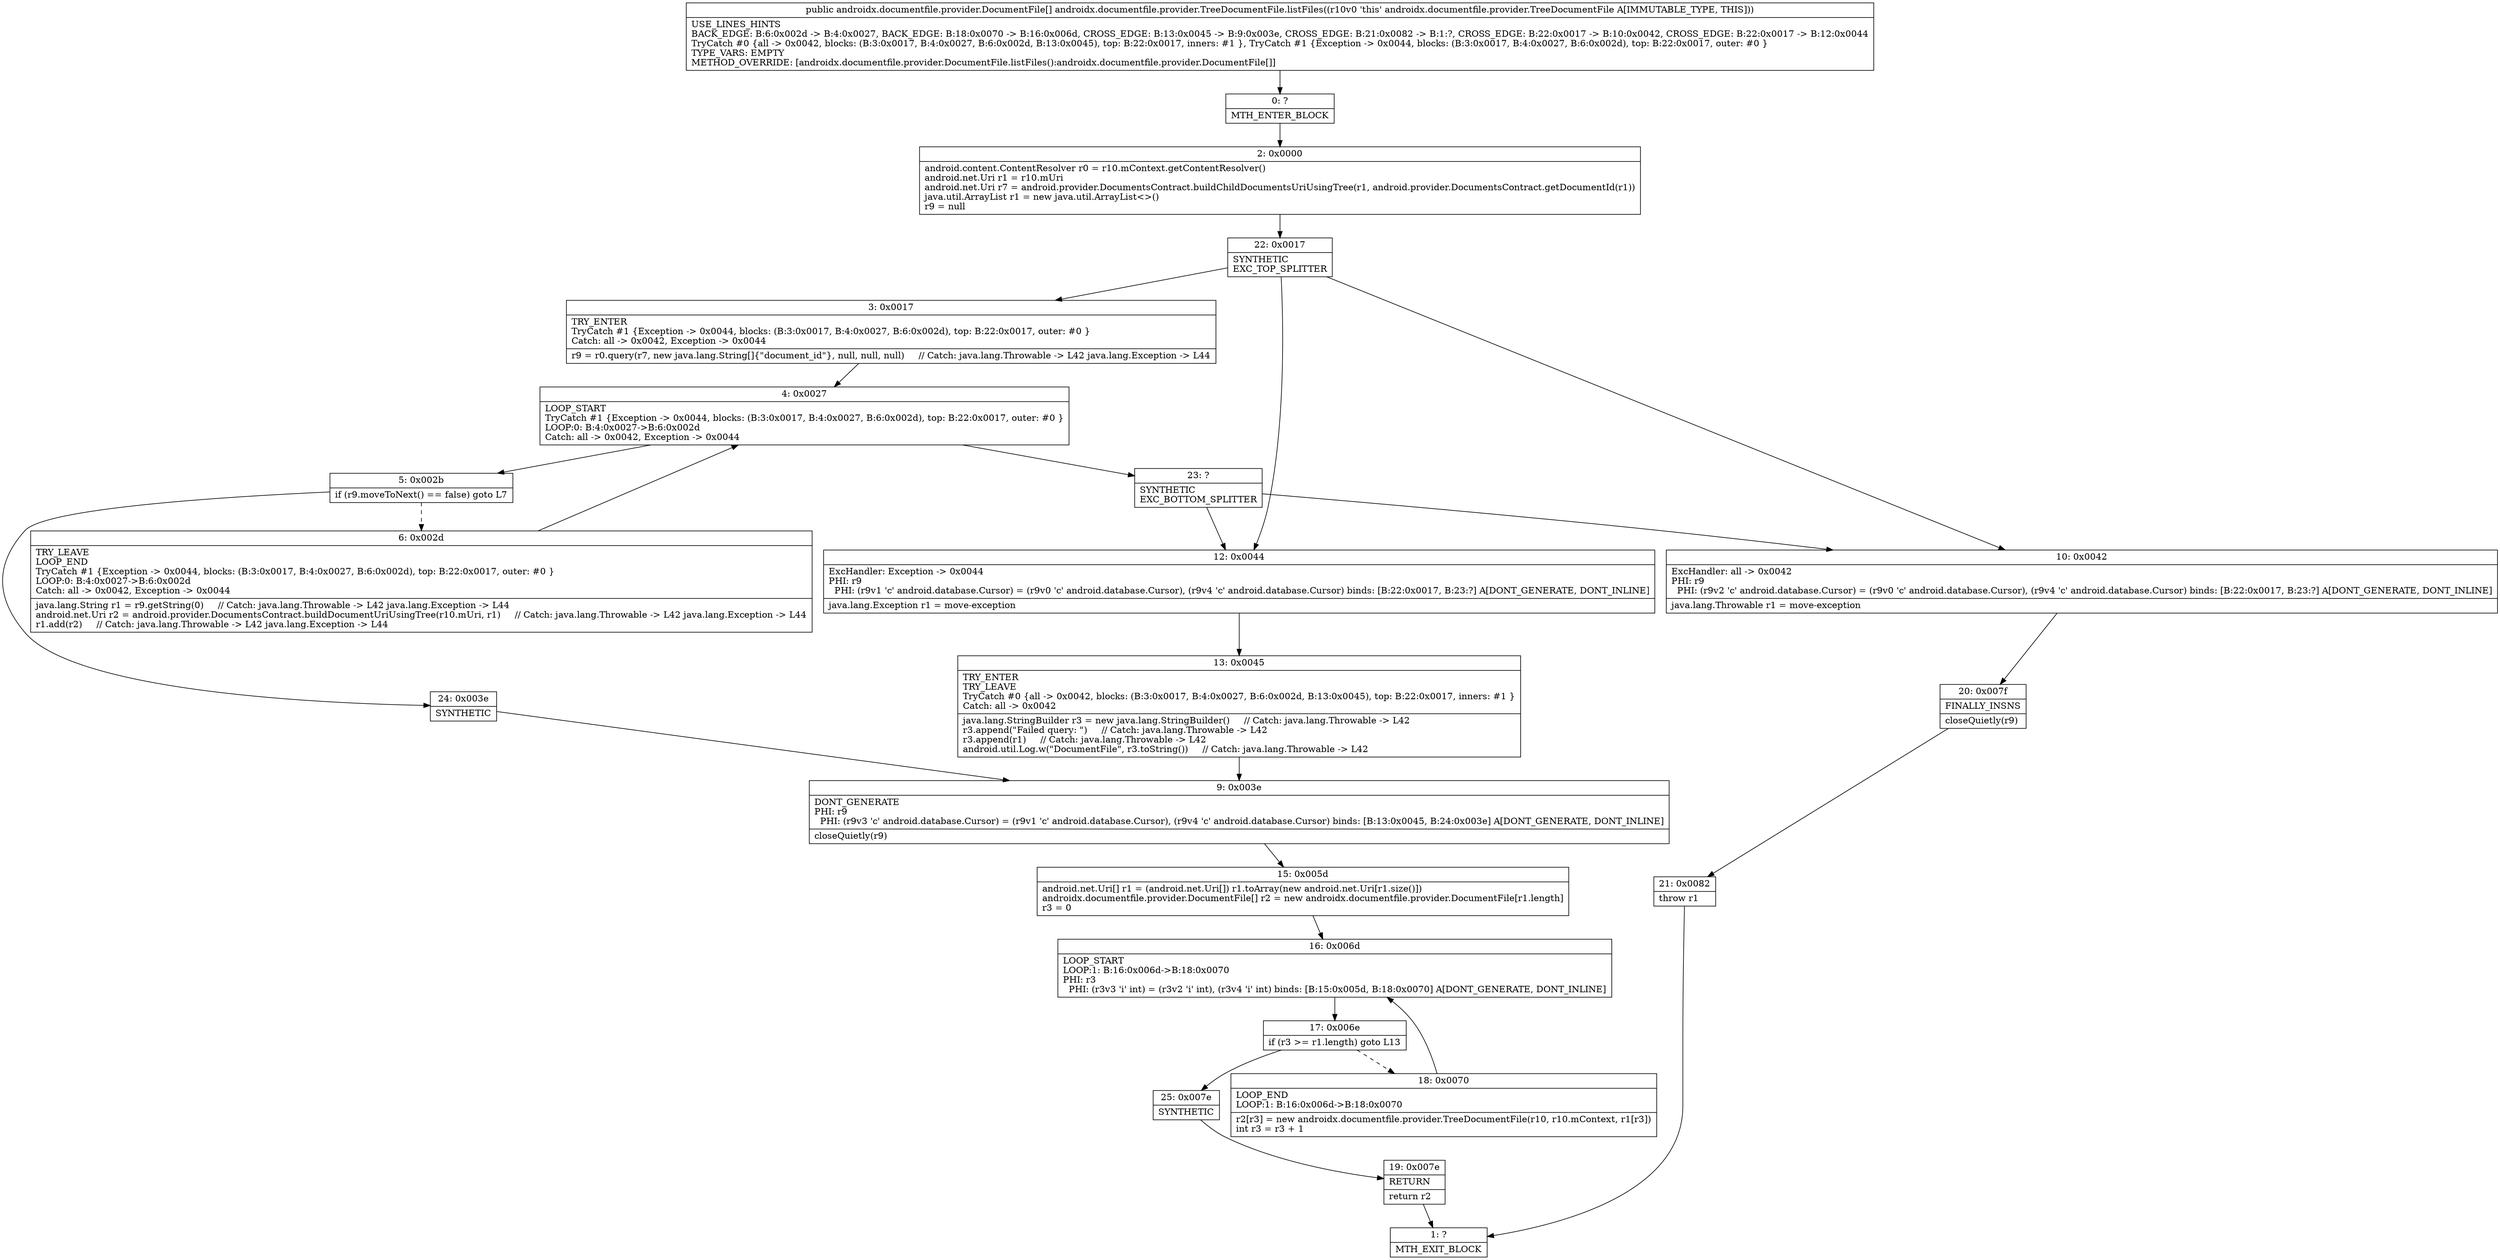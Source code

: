 digraph "CFG forandroidx.documentfile.provider.TreeDocumentFile.listFiles()[Landroidx\/documentfile\/provider\/DocumentFile;" {
Node_0 [shape=record,label="{0\:\ ?|MTH_ENTER_BLOCK\l}"];
Node_2 [shape=record,label="{2\:\ 0x0000|android.content.ContentResolver r0 = r10.mContext.getContentResolver()\landroid.net.Uri r1 = r10.mUri\landroid.net.Uri r7 = android.provider.DocumentsContract.buildChildDocumentsUriUsingTree(r1, android.provider.DocumentsContract.getDocumentId(r1))\ljava.util.ArrayList r1 = new java.util.ArrayList\<\>()\lr9 = null\l}"];
Node_22 [shape=record,label="{22\:\ 0x0017|SYNTHETIC\lEXC_TOP_SPLITTER\l}"];
Node_3 [shape=record,label="{3\:\ 0x0017|TRY_ENTER\lTryCatch #1 \{Exception \-\> 0x0044, blocks: (B:3:0x0017, B:4:0x0027, B:6:0x002d), top: B:22:0x0017, outer: #0 \}\lCatch: all \-\> 0x0042, Exception \-\> 0x0044\l|r9 = r0.query(r7, new java.lang.String[]\{\"document_id\"\}, null, null, null)     \/\/ Catch: java.lang.Throwable \-\> L42 java.lang.Exception \-\> L44\l}"];
Node_4 [shape=record,label="{4\:\ 0x0027|LOOP_START\lTryCatch #1 \{Exception \-\> 0x0044, blocks: (B:3:0x0017, B:4:0x0027, B:6:0x002d), top: B:22:0x0017, outer: #0 \}\lLOOP:0: B:4:0x0027\-\>B:6:0x002d\lCatch: all \-\> 0x0042, Exception \-\> 0x0044\l}"];
Node_5 [shape=record,label="{5\:\ 0x002b|if (r9.moveToNext() == false) goto L7\l}"];
Node_6 [shape=record,label="{6\:\ 0x002d|TRY_LEAVE\lLOOP_END\lTryCatch #1 \{Exception \-\> 0x0044, blocks: (B:3:0x0017, B:4:0x0027, B:6:0x002d), top: B:22:0x0017, outer: #0 \}\lLOOP:0: B:4:0x0027\-\>B:6:0x002d\lCatch: all \-\> 0x0042, Exception \-\> 0x0044\l|java.lang.String r1 = r9.getString(0)     \/\/ Catch: java.lang.Throwable \-\> L42 java.lang.Exception \-\> L44\landroid.net.Uri r2 = android.provider.DocumentsContract.buildDocumentUriUsingTree(r10.mUri, r1)     \/\/ Catch: java.lang.Throwable \-\> L42 java.lang.Exception \-\> L44\lr1.add(r2)     \/\/ Catch: java.lang.Throwable \-\> L42 java.lang.Exception \-\> L44\l}"];
Node_24 [shape=record,label="{24\:\ 0x003e|SYNTHETIC\l}"];
Node_9 [shape=record,label="{9\:\ 0x003e|DONT_GENERATE\lPHI: r9 \l  PHI: (r9v3 'c' android.database.Cursor) = (r9v1 'c' android.database.Cursor), (r9v4 'c' android.database.Cursor) binds: [B:13:0x0045, B:24:0x003e] A[DONT_GENERATE, DONT_INLINE]\l|closeQuietly(r9)\l}"];
Node_15 [shape=record,label="{15\:\ 0x005d|android.net.Uri[] r1 = (android.net.Uri[]) r1.toArray(new android.net.Uri[r1.size()])\landroidx.documentfile.provider.DocumentFile[] r2 = new androidx.documentfile.provider.DocumentFile[r1.length]\lr3 = 0\l}"];
Node_16 [shape=record,label="{16\:\ 0x006d|LOOP_START\lLOOP:1: B:16:0x006d\-\>B:18:0x0070\lPHI: r3 \l  PHI: (r3v3 'i' int) = (r3v2 'i' int), (r3v4 'i' int) binds: [B:15:0x005d, B:18:0x0070] A[DONT_GENERATE, DONT_INLINE]\l}"];
Node_17 [shape=record,label="{17\:\ 0x006e|if (r3 \>= r1.length) goto L13\l}"];
Node_18 [shape=record,label="{18\:\ 0x0070|LOOP_END\lLOOP:1: B:16:0x006d\-\>B:18:0x0070\l|r2[r3] = new androidx.documentfile.provider.TreeDocumentFile(r10, r10.mContext, r1[r3])\lint r3 = r3 + 1\l}"];
Node_25 [shape=record,label="{25\:\ 0x007e|SYNTHETIC\l}"];
Node_19 [shape=record,label="{19\:\ 0x007e|RETURN\l|return r2\l}"];
Node_1 [shape=record,label="{1\:\ ?|MTH_EXIT_BLOCK\l}"];
Node_23 [shape=record,label="{23\:\ ?|SYNTHETIC\lEXC_BOTTOM_SPLITTER\l}"];
Node_10 [shape=record,label="{10\:\ 0x0042|ExcHandler: all \-\> 0x0042\lPHI: r9 \l  PHI: (r9v2 'c' android.database.Cursor) = (r9v0 'c' android.database.Cursor), (r9v4 'c' android.database.Cursor) binds: [B:22:0x0017, B:23:?] A[DONT_GENERATE, DONT_INLINE]\l|java.lang.Throwable r1 = move\-exception\l}"];
Node_20 [shape=record,label="{20\:\ 0x007f|FINALLY_INSNS\l|closeQuietly(r9)\l}"];
Node_21 [shape=record,label="{21\:\ 0x0082|throw r1\l}"];
Node_12 [shape=record,label="{12\:\ 0x0044|ExcHandler: Exception \-\> 0x0044\lPHI: r9 \l  PHI: (r9v1 'c' android.database.Cursor) = (r9v0 'c' android.database.Cursor), (r9v4 'c' android.database.Cursor) binds: [B:22:0x0017, B:23:?] A[DONT_GENERATE, DONT_INLINE]\l|java.lang.Exception r1 = move\-exception\l}"];
Node_13 [shape=record,label="{13\:\ 0x0045|TRY_ENTER\lTRY_LEAVE\lTryCatch #0 \{all \-\> 0x0042, blocks: (B:3:0x0017, B:4:0x0027, B:6:0x002d, B:13:0x0045), top: B:22:0x0017, inners: #1 \}\lCatch: all \-\> 0x0042\l|java.lang.StringBuilder r3 = new java.lang.StringBuilder()     \/\/ Catch: java.lang.Throwable \-\> L42\lr3.append(\"Failed query: \")     \/\/ Catch: java.lang.Throwable \-\> L42\lr3.append(r1)     \/\/ Catch: java.lang.Throwable \-\> L42\landroid.util.Log.w(\"DocumentFile\", r3.toString())     \/\/ Catch: java.lang.Throwable \-\> L42\l}"];
MethodNode[shape=record,label="{public androidx.documentfile.provider.DocumentFile[] androidx.documentfile.provider.TreeDocumentFile.listFiles((r10v0 'this' androidx.documentfile.provider.TreeDocumentFile A[IMMUTABLE_TYPE, THIS]))  | USE_LINES_HINTS\lBACK_EDGE: B:6:0x002d \-\> B:4:0x0027, BACK_EDGE: B:18:0x0070 \-\> B:16:0x006d, CROSS_EDGE: B:13:0x0045 \-\> B:9:0x003e, CROSS_EDGE: B:21:0x0082 \-\> B:1:?, CROSS_EDGE: B:22:0x0017 \-\> B:10:0x0042, CROSS_EDGE: B:22:0x0017 \-\> B:12:0x0044\lTryCatch #0 \{all \-\> 0x0042, blocks: (B:3:0x0017, B:4:0x0027, B:6:0x002d, B:13:0x0045), top: B:22:0x0017, inners: #1 \}, TryCatch #1 \{Exception \-\> 0x0044, blocks: (B:3:0x0017, B:4:0x0027, B:6:0x002d), top: B:22:0x0017, outer: #0 \}\lTYPE_VARS: EMPTY\lMETHOD_OVERRIDE: [androidx.documentfile.provider.DocumentFile.listFiles():androidx.documentfile.provider.DocumentFile[]]\l}"];
MethodNode -> Node_0;Node_0 -> Node_2;
Node_2 -> Node_22;
Node_22 -> Node_3;
Node_22 -> Node_10;
Node_22 -> Node_12;
Node_3 -> Node_4;
Node_4 -> Node_5;
Node_4 -> Node_23;
Node_5 -> Node_6[style=dashed];
Node_5 -> Node_24;
Node_6 -> Node_4;
Node_24 -> Node_9;
Node_9 -> Node_15;
Node_15 -> Node_16;
Node_16 -> Node_17;
Node_17 -> Node_18[style=dashed];
Node_17 -> Node_25;
Node_18 -> Node_16;
Node_25 -> Node_19;
Node_19 -> Node_1;
Node_23 -> Node_12;
Node_23 -> Node_10;
Node_10 -> Node_20;
Node_20 -> Node_21;
Node_21 -> Node_1;
Node_12 -> Node_13;
Node_13 -> Node_9;
}

